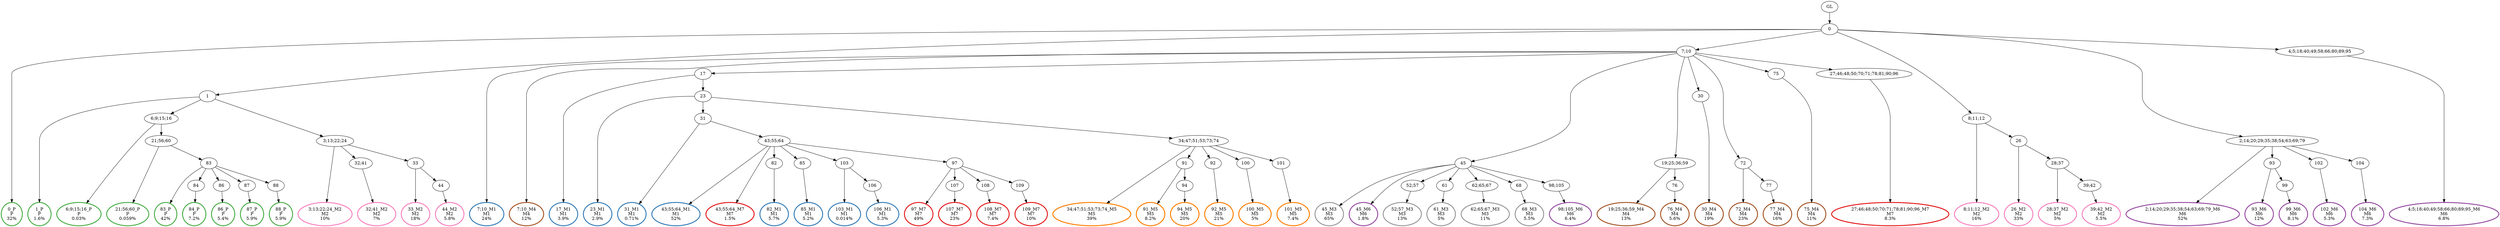 digraph T {
	{
		rank=same
		111 [penwidth=3,colorscheme=set19,color=3,label="0_P\nP\n32%"]
		109 [penwidth=3,colorscheme=set19,color=3,label="1_P\nP\n1.6%"]
		107 [penwidth=3,colorscheme=set19,color=3,label="6;9;15;16_P\nP\n0.03%"]
		105 [penwidth=3,colorscheme=set19,color=3,label="21;56;60_P\nP\n0.059%"]
		103 [penwidth=3,colorscheme=set19,color=3,label="83_P\nP\n42%"]
		101 [penwidth=3,colorscheme=set19,color=3,label="84_P\nP\n7.2%"]
		99 [penwidth=3,colorscheme=set19,color=3,label="86_P\nP\n5.4%"]
		97 [penwidth=3,colorscheme=set19,color=3,label="87_P\nP\n5.9%"]
		95 [penwidth=3,colorscheme=set19,color=3,label="88_P\nP\n5.9%"]
		93 [penwidth=3,colorscheme=set19,color=2,label="7;10_M1\nM1\n24%"]
		91 [penwidth=3,colorscheme=set19,color=2,label="17_M1\nM1\n3.9%"]
		89 [penwidth=3,colorscheme=set19,color=2,label="23_M1\nM1\n2.9%"]
		87 [penwidth=3,colorscheme=set19,color=2,label="31_M1\nM1\n0.71%"]
		85 [penwidth=3,colorscheme=set19,color=2,label="43;55;64_M1\nM1\n52%"]
		83 [penwidth=3,colorscheme=set19,color=2,label="82_M1\nM1\n5.7%"]
		81 [penwidth=3,colorscheme=set19,color=2,label="85_M1\nM1\n5.2%"]
		79 [penwidth=3,colorscheme=set19,color=2,label="103_M1\nM1\n0.014%"]
		77 [penwidth=3,colorscheme=set19,color=2,label="106_M1\nM1\n5.3%"]
		75 [penwidth=3,colorscheme=set19,color=8,label="3;13;22;24_M2\nM2\n10%"]
		73 [penwidth=3,colorscheme=set19,color=8,label="32;41_M2\nM2\n7%"]
		71 [penwidth=3,colorscheme=set19,color=8,label="33_M2\nM2\n18%"]
		69 [penwidth=3,colorscheme=set19,color=8,label="44_M2\nM2\n5.8%"]
		67 [penwidth=3,colorscheme=set19,color=8,label="8;11;12_M2\nM2\n16%"]
		65 [penwidth=3,colorscheme=set19,color=8,label="26_M2\nM2\n33%"]
		63 [penwidth=3,colorscheme=set19,color=8,label="28;37_M2\nM2\n5%"]
		61 [penwidth=3,colorscheme=set19,color=8,label="39;42_M2\nM2\n5.5%"]
		59 [penwidth=3,colorscheme=set19,color=9,label="45_M3\nM3\n65%"]
		57 [penwidth=3,colorscheme=set19,color=9,label="52;57_M3\nM3\n13%"]
		55 [penwidth=3,colorscheme=set19,color=9,label="61_M3\nM3\n5%"]
		53 [penwidth=3,colorscheme=set19,color=9,label="62;65;67_M3\nM3\n11%"]
		51 [penwidth=3,colorscheme=set19,color=9,label="68_M3\nM3\n5.5%"]
		50 [penwidth=3,colorscheme=set19,color=7,label="7;10_M4\nM4\n12%"]
		48 [penwidth=3,colorscheme=set19,color=7,label="19;25;36;59_M4\nM4\n13%"]
		46 [penwidth=3,colorscheme=set19,color=7,label="76_M4\nM4\n5.6%"]
		44 [penwidth=3,colorscheme=set19,color=7,label="30_M4\nM4\n19%"]
		42 [penwidth=3,colorscheme=set19,color=7,label="72_M4\nM4\n23%"]
		40 [penwidth=3,colorscheme=set19,color=7,label="77_M4\nM4\n16%"]
		38 [penwidth=3,colorscheme=set19,color=7,label="75_M4\nM4\n11%"]
		36 [penwidth=3,colorscheme=set19,color=5,label="34;47;51;53;73;74_M5\nM5\n39%"]
		34 [penwidth=3,colorscheme=set19,color=5,label="91_M5\nM5\n8.2%"]
		32 [penwidth=3,colorscheme=set19,color=5,label="94_M5\nM5\n20%"]
		30 [penwidth=3,colorscheme=set19,color=5,label="92_M5\nM5\n21%"]
		28 [penwidth=3,colorscheme=set19,color=5,label="100_M5\nM5\n5%"]
		26 [penwidth=3,colorscheme=set19,color=5,label="101_M5\nM5\n7.4%"]
		24 [penwidth=3,colorscheme=set19,color=4,label="2;14;20;29;35;38;54;63;69;79_M6\nM6\n52%"]
		22 [penwidth=3,colorscheme=set19,color=4,label="93_M6\nM6\n12%"]
		20 [penwidth=3,colorscheme=set19,color=4,label="99_M6\nM6\n8.1%"]
		18 [penwidth=3,colorscheme=set19,color=4,label="102_M6\nM6\n5.3%"]
		16 [penwidth=3,colorscheme=set19,color=4,label="104_M6\nM6\n7.3%"]
		14 [penwidth=3,colorscheme=set19,color=4,label="4;5;18;40;49;58;66;80;89;95_M6\nM6\n6.8%"]
		13 [penwidth=3,colorscheme=set19,color=4,label="45_M6\nM6\n1.8%"]
		11 [penwidth=3,colorscheme=set19,color=4,label="98;105_M6\nM6\n6.4%"]
		10 [penwidth=3,colorscheme=set19,color=1,label="43;55;64_M7\nM7\n1.5%"]
		8 [penwidth=3,colorscheme=set19,color=1,label="97_M7\nM7\n49%"]
		6 [penwidth=3,colorscheme=set19,color=1,label="107_M7\nM7\n23%"]
		4 [penwidth=3,colorscheme=set19,color=1,label="108_M7\nM7\n7.4%"]
		2 [penwidth=3,colorscheme=set19,color=1,label="109_M7\nM7\n10%"]
		0 [penwidth=3,colorscheme=set19,color=1,label="27;46;48;50;70;71;78;81;90;96_M7\nM7\n8.3%"]
	}
	113 [label="GL"]
	112 [label="0"]
	110 [label="1"]
	108 [label="6;9;15;16"]
	106 [label="21;56;60"]
	104 [label="83"]
	102 [label="84"]
	100 [label="86"]
	98 [label="87"]
	96 [label="88"]
	94 [label="7;10"]
	92 [label="17"]
	90 [label="23"]
	88 [label="31"]
	86 [label="43;55;64"]
	84 [label="82"]
	82 [label="85"]
	80 [label="103"]
	78 [label="106"]
	76 [label="3;13;22;24"]
	74 [label="32;41"]
	72 [label="33"]
	70 [label="44"]
	68 [label="8;11;12"]
	66 [label="26"]
	64 [label="28;37"]
	62 [label="39;42"]
	60 [label="45"]
	58 [label="52;57"]
	56 [label="61"]
	54 [label="62;65;67"]
	52 [label="68"]
	49 [label="19;25;36;59"]
	47 [label="76"]
	45 [label="30"]
	43 [label="72"]
	41 [label="77"]
	39 [label="75"]
	37 [label="34;47;51;53;73;74"]
	35 [label="91"]
	33 [label="94"]
	31 [label="92"]
	29 [label="100"]
	27 [label="101"]
	25 [label="2;14;20;29;35;38;54;63;69;79"]
	23 [label="93"]
	21 [label="99"]
	19 [label="102"]
	17 [label="104"]
	15 [label="4;5;18;40;49;58;66;80;89;95"]
	12 [label="98;105"]
	9 [label="97"]
	7 [label="107"]
	5 [label="108"]
	3 [label="109"]
	1 [label="27;46;48;50;70;71;78;81;90;96"]
	113 -> 112
	112 -> 111
	112 -> 110
	112 -> 94
	112 -> 68
	112 -> 25
	112 -> 15
	110 -> 109
	110 -> 108
	110 -> 76
	108 -> 107
	108 -> 106
	106 -> 105
	106 -> 104
	104 -> 103
	104 -> 102
	104 -> 100
	104 -> 98
	104 -> 96
	102 -> 101
	100 -> 99
	98 -> 97
	96 -> 95
	94 -> 93
	94 -> 92
	94 -> 60
	94 -> 50
	94 -> 49
	94 -> 45
	94 -> 43
	94 -> 39
	94 -> 1
	92 -> 91
	92 -> 90
	90 -> 89
	90 -> 88
	90 -> 37
	88 -> 87
	88 -> 86
	86 -> 85
	86 -> 84
	86 -> 82
	86 -> 80
	86 -> 10
	86 -> 9
	84 -> 83
	82 -> 81
	80 -> 79
	80 -> 78
	78 -> 77
	76 -> 75
	76 -> 74
	76 -> 72
	74 -> 73
	72 -> 71
	72 -> 70
	70 -> 69
	68 -> 67
	68 -> 66
	66 -> 65
	66 -> 64
	64 -> 63
	64 -> 62
	62 -> 61
	60 -> 59
	60 -> 58
	60 -> 56
	60 -> 54
	60 -> 52
	60 -> 13
	60 -> 12
	58 -> 57
	56 -> 55
	54 -> 53
	52 -> 51
	49 -> 48
	49 -> 47
	47 -> 46
	45 -> 44
	43 -> 42
	43 -> 41
	41 -> 40
	39 -> 38
	37 -> 36
	37 -> 35
	37 -> 31
	37 -> 29
	37 -> 27
	35 -> 34
	35 -> 33
	33 -> 32
	31 -> 30
	29 -> 28
	27 -> 26
	25 -> 24
	25 -> 23
	25 -> 19
	25 -> 17
	23 -> 22
	23 -> 21
	21 -> 20
	19 -> 18
	17 -> 16
	15 -> 14
	12 -> 11
	9 -> 8
	9 -> 7
	9 -> 5
	9 -> 3
	7 -> 6
	5 -> 4
	3 -> 2
	1 -> 0
}
